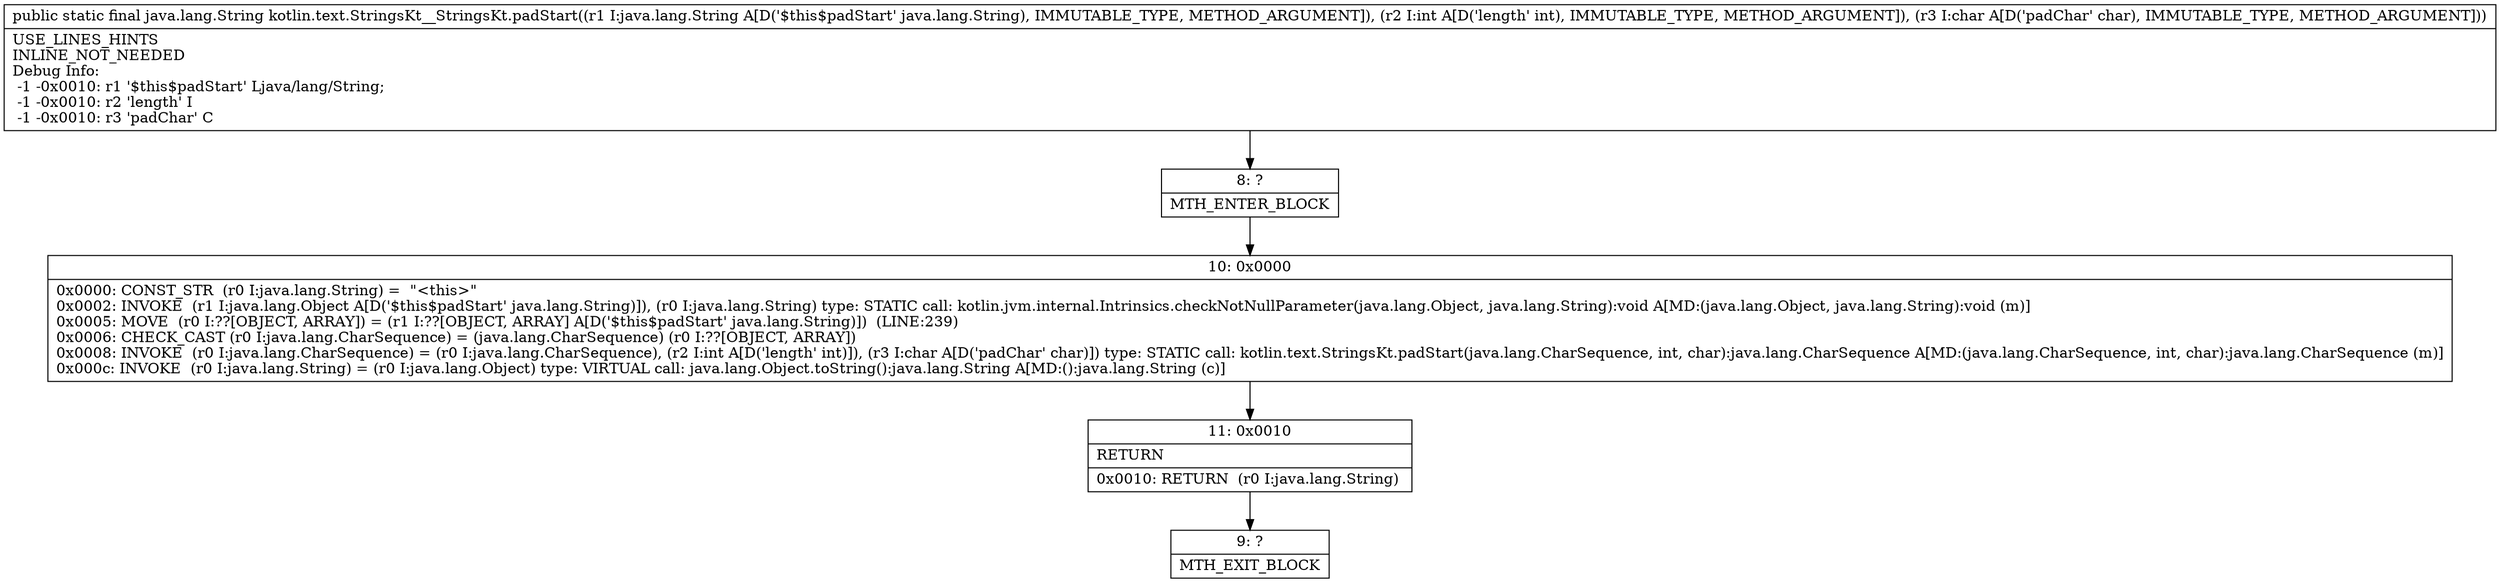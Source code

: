 digraph "CFG forkotlin.text.StringsKt__StringsKt.padStart(Ljava\/lang\/String;IC)Ljava\/lang\/String;" {
Node_8 [shape=record,label="{8\:\ ?|MTH_ENTER_BLOCK\l}"];
Node_10 [shape=record,label="{10\:\ 0x0000|0x0000: CONST_STR  (r0 I:java.lang.String) =  \"\<this\>\" \l0x0002: INVOKE  (r1 I:java.lang.Object A[D('$this$padStart' java.lang.String)]), (r0 I:java.lang.String) type: STATIC call: kotlin.jvm.internal.Intrinsics.checkNotNullParameter(java.lang.Object, java.lang.String):void A[MD:(java.lang.Object, java.lang.String):void (m)]\l0x0005: MOVE  (r0 I:??[OBJECT, ARRAY]) = (r1 I:??[OBJECT, ARRAY] A[D('$this$padStart' java.lang.String)])  (LINE:239)\l0x0006: CHECK_CAST (r0 I:java.lang.CharSequence) = (java.lang.CharSequence) (r0 I:??[OBJECT, ARRAY]) \l0x0008: INVOKE  (r0 I:java.lang.CharSequence) = (r0 I:java.lang.CharSequence), (r2 I:int A[D('length' int)]), (r3 I:char A[D('padChar' char)]) type: STATIC call: kotlin.text.StringsKt.padStart(java.lang.CharSequence, int, char):java.lang.CharSequence A[MD:(java.lang.CharSequence, int, char):java.lang.CharSequence (m)]\l0x000c: INVOKE  (r0 I:java.lang.String) = (r0 I:java.lang.Object) type: VIRTUAL call: java.lang.Object.toString():java.lang.String A[MD:():java.lang.String (c)]\l}"];
Node_11 [shape=record,label="{11\:\ 0x0010|RETURN\l|0x0010: RETURN  (r0 I:java.lang.String) \l}"];
Node_9 [shape=record,label="{9\:\ ?|MTH_EXIT_BLOCK\l}"];
MethodNode[shape=record,label="{public static final java.lang.String kotlin.text.StringsKt__StringsKt.padStart((r1 I:java.lang.String A[D('$this$padStart' java.lang.String), IMMUTABLE_TYPE, METHOD_ARGUMENT]), (r2 I:int A[D('length' int), IMMUTABLE_TYPE, METHOD_ARGUMENT]), (r3 I:char A[D('padChar' char), IMMUTABLE_TYPE, METHOD_ARGUMENT]))  | USE_LINES_HINTS\lINLINE_NOT_NEEDED\lDebug Info:\l  \-1 \-0x0010: r1 '$this$padStart' Ljava\/lang\/String;\l  \-1 \-0x0010: r2 'length' I\l  \-1 \-0x0010: r3 'padChar' C\l}"];
MethodNode -> Node_8;Node_8 -> Node_10;
Node_10 -> Node_11;
Node_11 -> Node_9;
}

